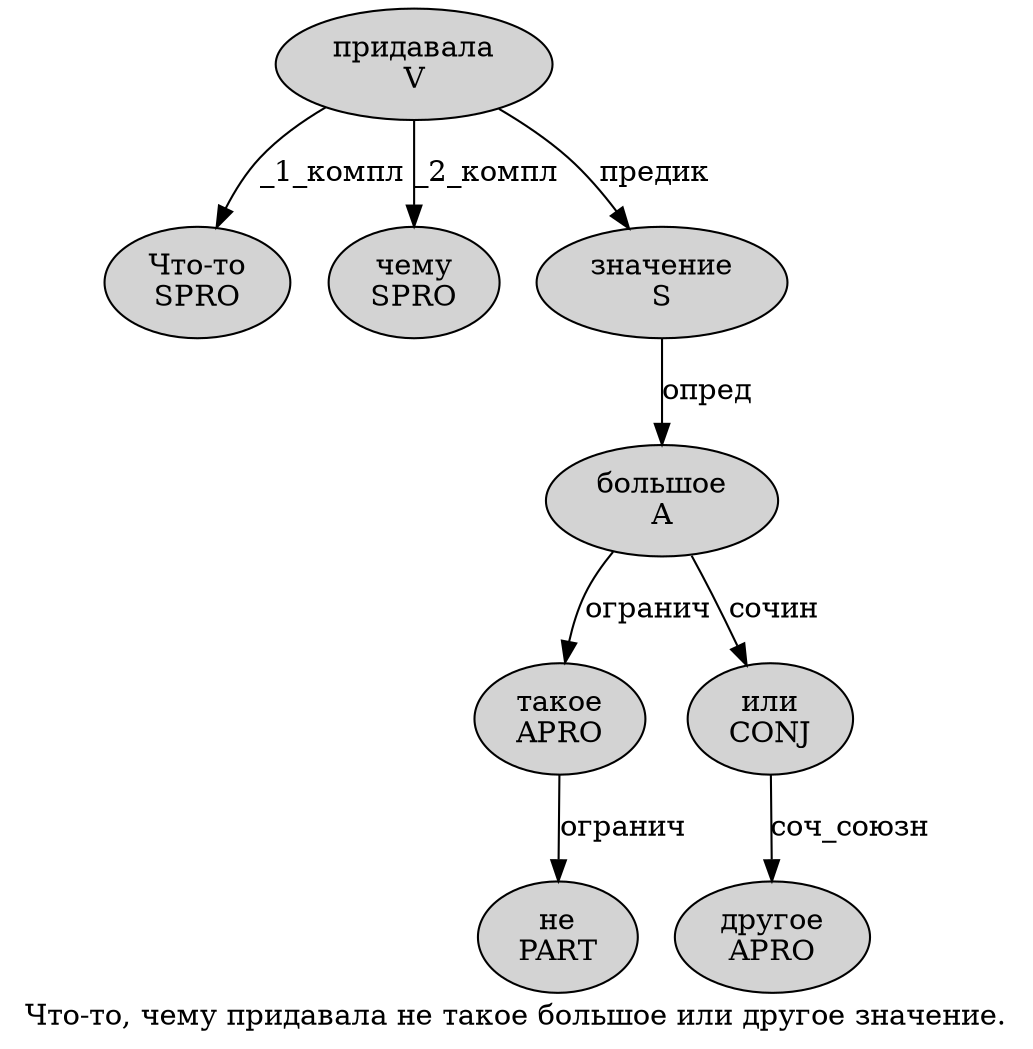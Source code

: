 digraph SENTENCE_793 {
	graph [label="Что-то, чему придавала не такое большое или другое значение."]
	node [style=filled]
		0 [label="Что-то
SPRO" color="" fillcolor=lightgray penwidth=1 shape=ellipse]
		2 [label="чему
SPRO" color="" fillcolor=lightgray penwidth=1 shape=ellipse]
		3 [label="придавала
V" color="" fillcolor=lightgray penwidth=1 shape=ellipse]
		4 [label="не
PART" color="" fillcolor=lightgray penwidth=1 shape=ellipse]
		5 [label="такое
APRO" color="" fillcolor=lightgray penwidth=1 shape=ellipse]
		6 [label="большое
A" color="" fillcolor=lightgray penwidth=1 shape=ellipse]
		7 [label="или
CONJ" color="" fillcolor=lightgray penwidth=1 shape=ellipse]
		8 [label="другое
APRO" color="" fillcolor=lightgray penwidth=1 shape=ellipse]
		9 [label="значение
S" color="" fillcolor=lightgray penwidth=1 shape=ellipse]
			3 -> 0 [label="_1_компл"]
			3 -> 2 [label="_2_компл"]
			3 -> 9 [label="предик"]
			6 -> 5 [label="огранич"]
			6 -> 7 [label="сочин"]
			9 -> 6 [label="опред"]
			7 -> 8 [label="соч_союзн"]
			5 -> 4 [label="огранич"]
}